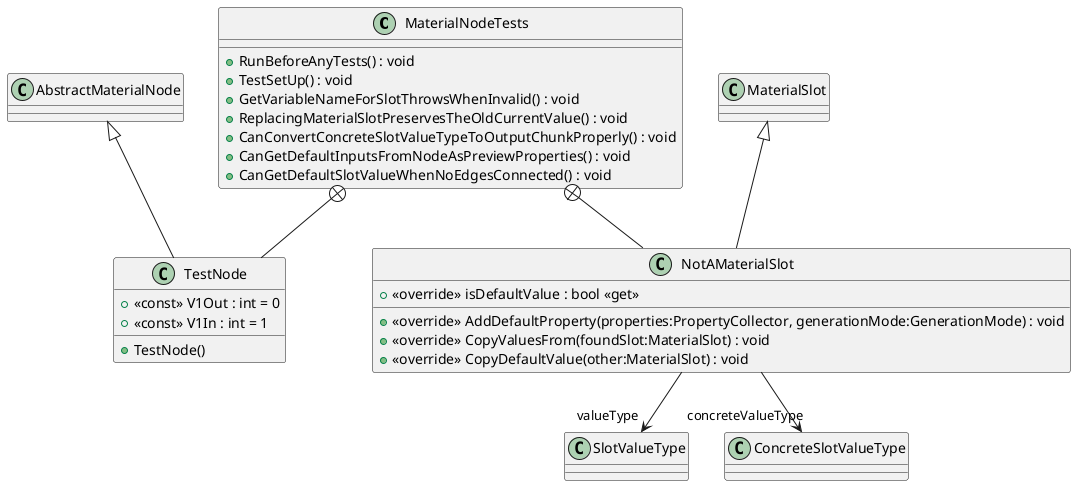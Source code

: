 @startuml
class MaterialNodeTests {
    + RunBeforeAnyTests() : void
    + TestSetUp() : void
    + GetVariableNameForSlotThrowsWhenInvalid() : void
    + ReplacingMaterialSlotPreservesTheOldCurrentValue() : void
    + CanConvertConcreteSlotValueTypeToOutputChunkProperly() : void
    + CanGetDefaultInputsFromNodeAsPreviewProperties() : void
    + CanGetDefaultSlotValueWhenNoEdgesConnected() : void
}
class TestNode {
    + <<const>> V1Out : int = 0
    + <<const>> V1In : int = 1
    + TestNode()
}
class NotAMaterialSlot {
    + <<override>> AddDefaultProperty(properties:PropertyCollector, generationMode:GenerationMode) : void
    + <<override>> CopyValuesFrom(foundSlot:MaterialSlot) : void
    + <<override>> CopyDefaultValue(other:MaterialSlot) : void
    + <<override>> isDefaultValue : bool <<get>>
}
MaterialNodeTests +-- TestNode
AbstractMaterialNode <|-- TestNode
MaterialNodeTests +-- NotAMaterialSlot
MaterialSlot <|-- NotAMaterialSlot
NotAMaterialSlot --> "valueType" SlotValueType
NotAMaterialSlot --> "concreteValueType" ConcreteSlotValueType
@enduml
